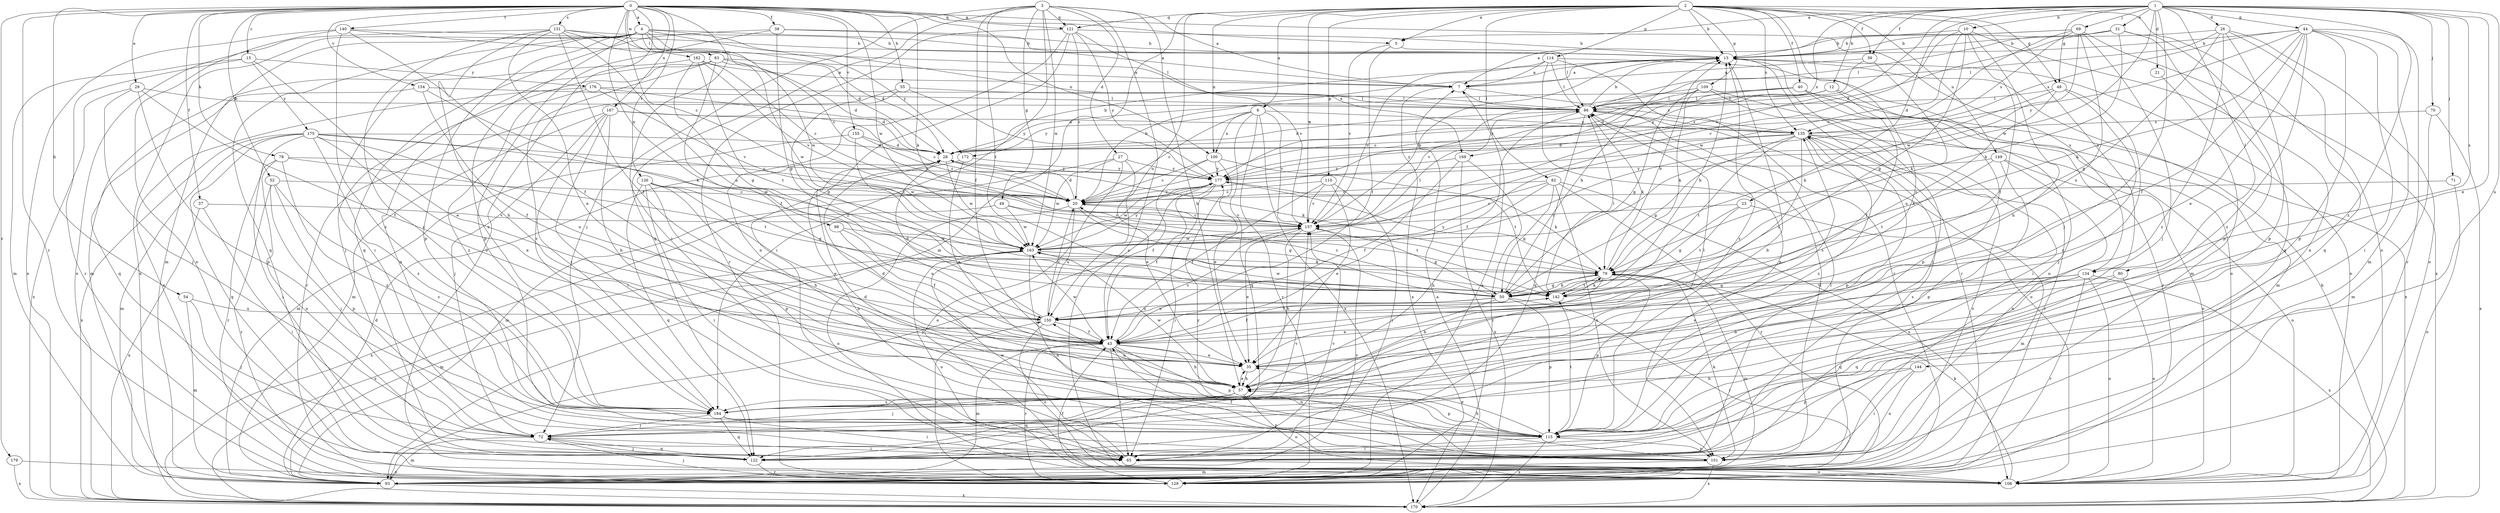 strict digraph  {
0;
1;
2;
3;
4;
5;
6;
7;
10;
12;
13;
15;
20;
21;
23;
26;
27;
28;
29;
31;
35;
37;
38;
39;
40;
43;
44;
48;
49;
50;
52;
54;
55;
57;
65;
69;
70;
71;
72;
78;
79;
80;
82;
83;
86;
93;
98;
100;
101;
108;
109;
110;
114;
115;
121;
122;
126;
129;
131;
134;
135;
140;
142;
144;
149;
150;
154;
155;
157;
162;
163;
167;
169;
170;
172;
175;
176;
177;
179;
184;
0 -> 4  [label=a];
0 -> 5  [label=a];
0 -> 15  [label=c];
0 -> 20  [label=c];
0 -> 29  [label=e];
0 -> 37  [label=f];
0 -> 38  [label=f];
0 -> 52  [label=h];
0 -> 54  [label=h];
0 -> 55  [label=h];
0 -> 65  [label=i];
0 -> 78  [label=k];
0 -> 79  [label=k];
0 -> 98  [label=n];
0 -> 100  [label=n];
0 -> 108  [label=o];
0 -> 121  [label=q];
0 -> 126  [label=r];
0 -> 129  [label=r];
0 -> 131  [label=s];
0 -> 134  [label=s];
0 -> 140  [label=t];
0 -> 154  [label=v];
0 -> 155  [label=v];
0 -> 162  [label=w];
0 -> 163  [label=w];
0 -> 167  [label=x];
0 -> 179  [label=z];
1 -> 5  [label=a];
1 -> 10  [label=b];
1 -> 12  [label=b];
1 -> 21  [label=d];
1 -> 23  [label=d];
1 -> 26  [label=d];
1 -> 31  [label=e];
1 -> 35  [label=e];
1 -> 39  [label=f];
1 -> 44  [label=g];
1 -> 48  [label=g];
1 -> 69  [label=j];
1 -> 70  [label=j];
1 -> 71  [label=j];
1 -> 72  [label=j];
1 -> 80  [label=l];
1 -> 134  [label=s];
1 -> 144  [label=u];
1 -> 157  [label=v];
1 -> 163  [label=w];
1 -> 169  [label=x];
1 -> 184  [label=z];
2 -> 5  [label=a];
2 -> 6  [label=a];
2 -> 13  [label=b];
2 -> 39  [label=f];
2 -> 40  [label=f];
2 -> 48  [label=g];
2 -> 57  [label=h];
2 -> 82  [label=l];
2 -> 93  [label=m];
2 -> 100  [label=n];
2 -> 108  [label=o];
2 -> 109  [label=p];
2 -> 110  [label=p];
2 -> 114  [label=p];
2 -> 121  [label=q];
2 -> 134  [label=s];
2 -> 135  [label=s];
2 -> 149  [label=u];
2 -> 150  [label=u];
2 -> 157  [label=v];
3 -> 7  [label=a];
3 -> 27  [label=d];
3 -> 43  [label=f];
3 -> 49  [label=g];
3 -> 57  [label=h];
3 -> 72  [label=j];
3 -> 108  [label=o];
3 -> 121  [label=q];
3 -> 122  [label=q];
3 -> 142  [label=t];
3 -> 163  [label=w];
3 -> 184  [label=z];
4 -> 13  [label=b];
4 -> 28  [label=d];
4 -> 65  [label=i];
4 -> 83  [label=l];
4 -> 93  [label=m];
4 -> 115  [label=p];
4 -> 122  [label=q];
4 -> 163  [label=w];
4 -> 169  [label=x];
4 -> 170  [label=x];
4 -> 172  [label=y];
4 -> 184  [label=z];
5 -> 43  [label=f];
5 -> 86  [label=l];
5 -> 157  [label=v];
6 -> 20  [label=c];
6 -> 100  [label=n];
6 -> 122  [label=q];
6 -> 129  [label=r];
6 -> 135  [label=s];
6 -> 157  [label=v];
6 -> 170  [label=x];
6 -> 172  [label=y];
7 -> 86  [label=l];
7 -> 135  [label=s];
7 -> 170  [label=x];
10 -> 13  [label=b];
10 -> 43  [label=f];
10 -> 50  [label=g];
10 -> 57  [label=h];
10 -> 101  [label=n];
10 -> 157  [label=v];
10 -> 163  [label=w];
12 -> 20  [label=c];
12 -> 28  [label=d];
12 -> 43  [label=f];
12 -> 86  [label=l];
12 -> 93  [label=m];
13 -> 7  [label=a];
13 -> 65  [label=i];
13 -> 108  [label=o];
13 -> 129  [label=r];
13 -> 184  [label=z];
15 -> 35  [label=e];
15 -> 93  [label=m];
15 -> 129  [label=r];
15 -> 175  [label=y];
15 -> 176  [label=y];
20 -> 13  [label=b];
20 -> 28  [label=d];
20 -> 50  [label=g];
20 -> 108  [label=o];
20 -> 150  [label=u];
20 -> 157  [label=v];
21 -> 93  [label=m];
23 -> 50  [label=g];
23 -> 93  [label=m];
23 -> 142  [label=t];
23 -> 157  [label=v];
26 -> 13  [label=b];
26 -> 50  [label=g];
26 -> 86  [label=l];
26 -> 108  [label=o];
26 -> 115  [label=p];
26 -> 122  [label=q];
26 -> 184  [label=z];
27 -> 35  [label=e];
27 -> 93  [label=m];
27 -> 108  [label=o];
27 -> 163  [label=w];
27 -> 177  [label=y];
28 -> 13  [label=b];
28 -> 79  [label=k];
28 -> 163  [label=w];
28 -> 177  [label=y];
29 -> 43  [label=f];
29 -> 72  [label=j];
29 -> 86  [label=l];
29 -> 115  [label=p];
29 -> 170  [label=x];
31 -> 13  [label=b];
31 -> 28  [label=d];
31 -> 79  [label=k];
31 -> 86  [label=l];
31 -> 115  [label=p];
31 -> 122  [label=q];
35 -> 57  [label=h];
35 -> 135  [label=s];
37 -> 65  [label=i];
37 -> 157  [label=v];
37 -> 170  [label=x];
38 -> 7  [label=a];
38 -> 13  [label=b];
38 -> 50  [label=g];
38 -> 115  [label=p];
38 -> 122  [label=q];
39 -> 7  [label=a];
39 -> 79  [label=k];
39 -> 177  [label=y];
40 -> 28  [label=d];
40 -> 86  [label=l];
40 -> 115  [label=p];
40 -> 129  [label=r];
40 -> 170  [label=x];
40 -> 177  [label=y];
43 -> 35  [label=e];
43 -> 57  [label=h];
43 -> 65  [label=i];
43 -> 93  [label=m];
43 -> 101  [label=n];
43 -> 115  [label=p];
43 -> 129  [label=r];
43 -> 157  [label=v];
43 -> 163  [label=w];
44 -> 13  [label=b];
44 -> 35  [label=e];
44 -> 43  [label=f];
44 -> 65  [label=i];
44 -> 79  [label=k];
44 -> 93  [label=m];
44 -> 115  [label=p];
44 -> 129  [label=r];
44 -> 135  [label=s];
44 -> 177  [label=y];
44 -> 184  [label=z];
48 -> 72  [label=j];
48 -> 79  [label=k];
48 -> 86  [label=l];
48 -> 150  [label=u];
48 -> 184  [label=z];
49 -> 142  [label=t];
49 -> 157  [label=v];
49 -> 163  [label=w];
49 -> 170  [label=x];
50 -> 13  [label=b];
50 -> 20  [label=c];
50 -> 35  [label=e];
50 -> 43  [label=f];
50 -> 79  [label=k];
50 -> 115  [label=p];
50 -> 129  [label=r];
50 -> 150  [label=u];
50 -> 163  [label=w];
52 -> 20  [label=c];
52 -> 72  [label=j];
52 -> 115  [label=p];
52 -> 129  [label=r];
52 -> 184  [label=z];
54 -> 72  [label=j];
54 -> 93  [label=m];
54 -> 150  [label=u];
55 -> 50  [label=g];
55 -> 86  [label=l];
55 -> 129  [label=r];
55 -> 177  [label=y];
57 -> 28  [label=d];
57 -> 35  [label=e];
57 -> 72  [label=j];
57 -> 86  [label=l];
57 -> 108  [label=o];
57 -> 115  [label=p];
57 -> 122  [label=q];
57 -> 150  [label=u];
57 -> 163  [label=w];
57 -> 184  [label=z];
65 -> 86  [label=l];
65 -> 108  [label=o];
65 -> 157  [label=v];
65 -> 163  [label=w];
69 -> 7  [label=a];
69 -> 13  [label=b];
69 -> 20  [label=c];
69 -> 72  [label=j];
69 -> 135  [label=s];
69 -> 150  [label=u];
69 -> 163  [label=w];
69 -> 170  [label=x];
70 -> 93  [label=m];
70 -> 135  [label=s];
70 -> 170  [label=x];
71 -> 20  [label=c];
71 -> 108  [label=o];
72 -> 65  [label=i];
72 -> 93  [label=m];
72 -> 122  [label=q];
78 -> 101  [label=n];
78 -> 129  [label=r];
78 -> 142  [label=t];
78 -> 177  [label=y];
78 -> 184  [label=z];
79 -> 13  [label=b];
79 -> 50  [label=g];
79 -> 57  [label=h];
79 -> 93  [label=m];
79 -> 115  [label=p];
79 -> 142  [label=t];
79 -> 177  [label=y];
80 -> 108  [label=o];
80 -> 122  [label=q];
80 -> 142  [label=t];
82 -> 20  [label=c];
82 -> 50  [label=g];
82 -> 57  [label=h];
82 -> 101  [label=n];
82 -> 108  [label=o];
82 -> 129  [label=r];
82 -> 157  [label=v];
83 -> 7  [label=a];
83 -> 28  [label=d];
83 -> 43  [label=f];
83 -> 72  [label=j];
83 -> 101  [label=n];
83 -> 163  [label=w];
83 -> 184  [label=z];
86 -> 13  [label=b];
86 -> 28  [label=d];
86 -> 43  [label=f];
86 -> 79  [label=k];
86 -> 108  [label=o];
86 -> 122  [label=q];
86 -> 135  [label=s];
93 -> 28  [label=d];
93 -> 135  [label=s];
93 -> 157  [label=v];
93 -> 170  [label=x];
93 -> 177  [label=y];
98 -> 43  [label=f];
98 -> 150  [label=u];
98 -> 163  [label=w];
100 -> 20  [label=c];
100 -> 35  [label=e];
100 -> 43  [label=f];
100 -> 142  [label=t];
100 -> 177  [label=y];
101 -> 43  [label=f];
101 -> 79  [label=k];
101 -> 86  [label=l];
101 -> 93  [label=m];
101 -> 135  [label=s];
101 -> 170  [label=x];
101 -> 177  [label=y];
108 -> 79  [label=k];
109 -> 50  [label=g];
109 -> 65  [label=i];
109 -> 79  [label=k];
109 -> 86  [label=l];
109 -> 101  [label=n];
109 -> 157  [label=v];
110 -> 20  [label=c];
110 -> 35  [label=e];
110 -> 43  [label=f];
110 -> 65  [label=i];
110 -> 157  [label=v];
114 -> 7  [label=a];
114 -> 86  [label=l];
114 -> 101  [label=n];
114 -> 108  [label=o];
114 -> 129  [label=r];
114 -> 157  [label=v];
115 -> 13  [label=b];
115 -> 28  [label=d];
115 -> 35  [label=e];
115 -> 57  [label=h];
115 -> 65  [label=i];
115 -> 101  [label=n];
115 -> 142  [label=t];
115 -> 170  [label=x];
121 -> 13  [label=b];
121 -> 20  [label=c];
121 -> 65  [label=i];
121 -> 101  [label=n];
121 -> 129  [label=r];
121 -> 157  [label=v];
121 -> 177  [label=y];
122 -> 72  [label=j];
122 -> 129  [label=r];
122 -> 157  [label=v];
126 -> 20  [label=c];
126 -> 35  [label=e];
126 -> 50  [label=g];
126 -> 57  [label=h];
126 -> 65  [label=i];
126 -> 115  [label=p];
126 -> 122  [label=q];
129 -> 7  [label=a];
129 -> 43  [label=f];
129 -> 72  [label=j];
129 -> 150  [label=u];
131 -> 13  [label=b];
131 -> 28  [label=d];
131 -> 35  [label=e];
131 -> 43  [label=f];
131 -> 57  [label=h];
131 -> 86  [label=l];
131 -> 150  [label=u];
131 -> 170  [label=x];
131 -> 184  [label=z];
134 -> 35  [label=e];
134 -> 50  [label=g];
134 -> 57  [label=h];
134 -> 108  [label=o];
134 -> 122  [label=q];
134 -> 129  [label=r];
134 -> 170  [label=x];
135 -> 28  [label=d];
135 -> 50  [label=g];
135 -> 108  [label=o];
135 -> 115  [label=p];
135 -> 129  [label=r];
135 -> 142  [label=t];
135 -> 150  [label=u];
135 -> 177  [label=y];
135 -> 184  [label=z];
140 -> 13  [label=b];
140 -> 20  [label=c];
140 -> 43  [label=f];
140 -> 108  [label=o];
140 -> 170  [label=x];
140 -> 184  [label=z];
142 -> 13  [label=b];
142 -> 79  [label=k];
142 -> 86  [label=l];
142 -> 150  [label=u];
144 -> 57  [label=h];
144 -> 65  [label=i];
144 -> 101  [label=n];
144 -> 115  [label=p];
149 -> 101  [label=n];
149 -> 108  [label=o];
149 -> 115  [label=p];
149 -> 142  [label=t];
149 -> 177  [label=y];
150 -> 20  [label=c];
150 -> 28  [label=d];
150 -> 43  [label=f];
150 -> 108  [label=o];
150 -> 142  [label=t];
154 -> 43  [label=f];
154 -> 79  [label=k];
154 -> 86  [label=l];
154 -> 122  [label=q];
155 -> 20  [label=c];
155 -> 28  [label=d];
155 -> 93  [label=m];
155 -> 163  [label=w];
157 -> 13  [label=b];
157 -> 20  [label=c];
157 -> 35  [label=e];
157 -> 50  [label=g];
157 -> 57  [label=h];
157 -> 163  [label=w];
162 -> 7  [label=a];
162 -> 20  [label=c];
162 -> 50  [label=g];
162 -> 93  [label=m];
162 -> 142  [label=t];
162 -> 157  [label=v];
163 -> 79  [label=k];
163 -> 86  [label=l];
163 -> 93  [label=m];
163 -> 101  [label=n];
163 -> 108  [label=o];
163 -> 170  [label=x];
163 -> 177  [label=y];
167 -> 20  [label=c];
167 -> 57  [label=h];
167 -> 65  [label=i];
167 -> 72  [label=j];
167 -> 93  [label=m];
167 -> 135  [label=s];
167 -> 184  [label=z];
169 -> 43  [label=f];
169 -> 129  [label=r];
169 -> 170  [label=x];
169 -> 177  [label=y];
170 -> 7  [label=a];
170 -> 13  [label=b];
172 -> 35  [label=e];
172 -> 101  [label=n];
172 -> 177  [label=y];
175 -> 20  [label=c];
175 -> 28  [label=d];
175 -> 35  [label=e];
175 -> 65  [label=i];
175 -> 93  [label=m];
175 -> 122  [label=q];
175 -> 150  [label=u];
175 -> 163  [label=w];
175 -> 170  [label=x];
175 -> 184  [label=z];
176 -> 28  [label=d];
176 -> 86  [label=l];
176 -> 108  [label=o];
176 -> 157  [label=v];
176 -> 184  [label=z];
177 -> 20  [label=c];
177 -> 43  [label=f];
177 -> 65  [label=i];
177 -> 79  [label=k];
177 -> 163  [label=w];
179 -> 108  [label=o];
179 -> 170  [label=x];
184 -> 65  [label=i];
184 -> 72  [label=j];
184 -> 115  [label=p];
184 -> 122  [label=q];
}
